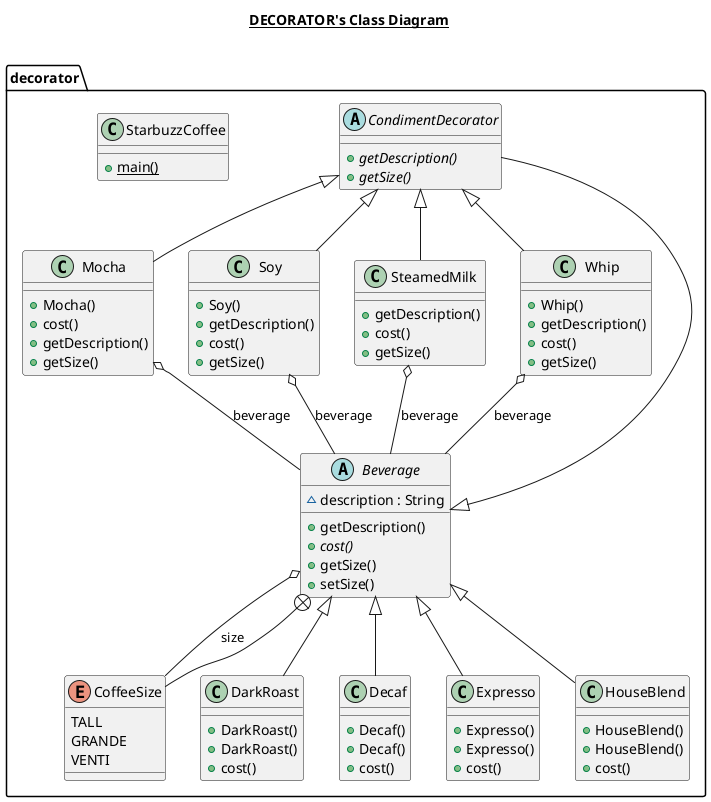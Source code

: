 @startuml

title __DECORATOR's Class Diagram__\n

  package decorator {
    abstract class Beverage {
        ~ description : String
        + getDescription()
        {abstract} + cost()
        + getSize()
        + setSize()
    }
  }
  

  package decorator {
    enum CoffeeSize {
      TALL
      GRANDE
      VENTI
    }
  }

  

  package decorator {
    class DarkRoast {
        + DarkRoast()
        + DarkRoast()
        + cost()
    }
  }
  

  package decorator {
    class Decaf {
        + Decaf()
        + Decaf()
        + cost()
    }
  }
  

  package decorator {
    class Expresso {
        + Expresso()
        + Expresso()
        + cost()
    }
  }
  

  package decorator {
    class HouseBlend {
        + HouseBlend()
        + HouseBlend()
        + cost()
    }
  }


  package decorator {
    abstract class CondimentDecorator {
        {abstract} + getDescription()
        {abstract} + getSize()
    }
  }

  package decorator {
    class Mocha {
        + Mocha()
        + cost()
        + getDescription()
        + getSize()
    }
  }
  

  package decorator {
    class Soy {
        + Soy()
        + getDescription()
        + cost()
        + getSize()
    }
  }
  

  package decorator {
    class StarbuzzCoffee {
        {static} + main()
    }
  }
  

  package decorator {
    class SteamedMilk {
        + getDescription()
        + cost()
        + getSize()
    }
  }
  

  package decorator {
    class Whip {
        + Whip()
        + getDescription()
        + cost()
        + getSize()
    }
  }
  

  Beverage o-- CoffeeSize : size
  Beverage +-down- CoffeeSize
  CondimentDecorator -up-|> Beverage
  DarkRoast -up-|> Beverage
  Decaf -up-|> Beverage
  Expresso -up-|> Beverage
  HouseBlend -up-|> Beverage
  Mocha -up-|> CondimentDecorator
  Mocha o-- Beverage : beverage
  Soy -up-|> CondimentDecorator
  Soy o-- Beverage : beverage
  SteamedMilk -up-|> CondimentDecorator
  SteamedMilk o-- Beverage : beverage
  Whip -up-|> CondimentDecorator
  Whip o-- Beverage : beverage

@enduml
